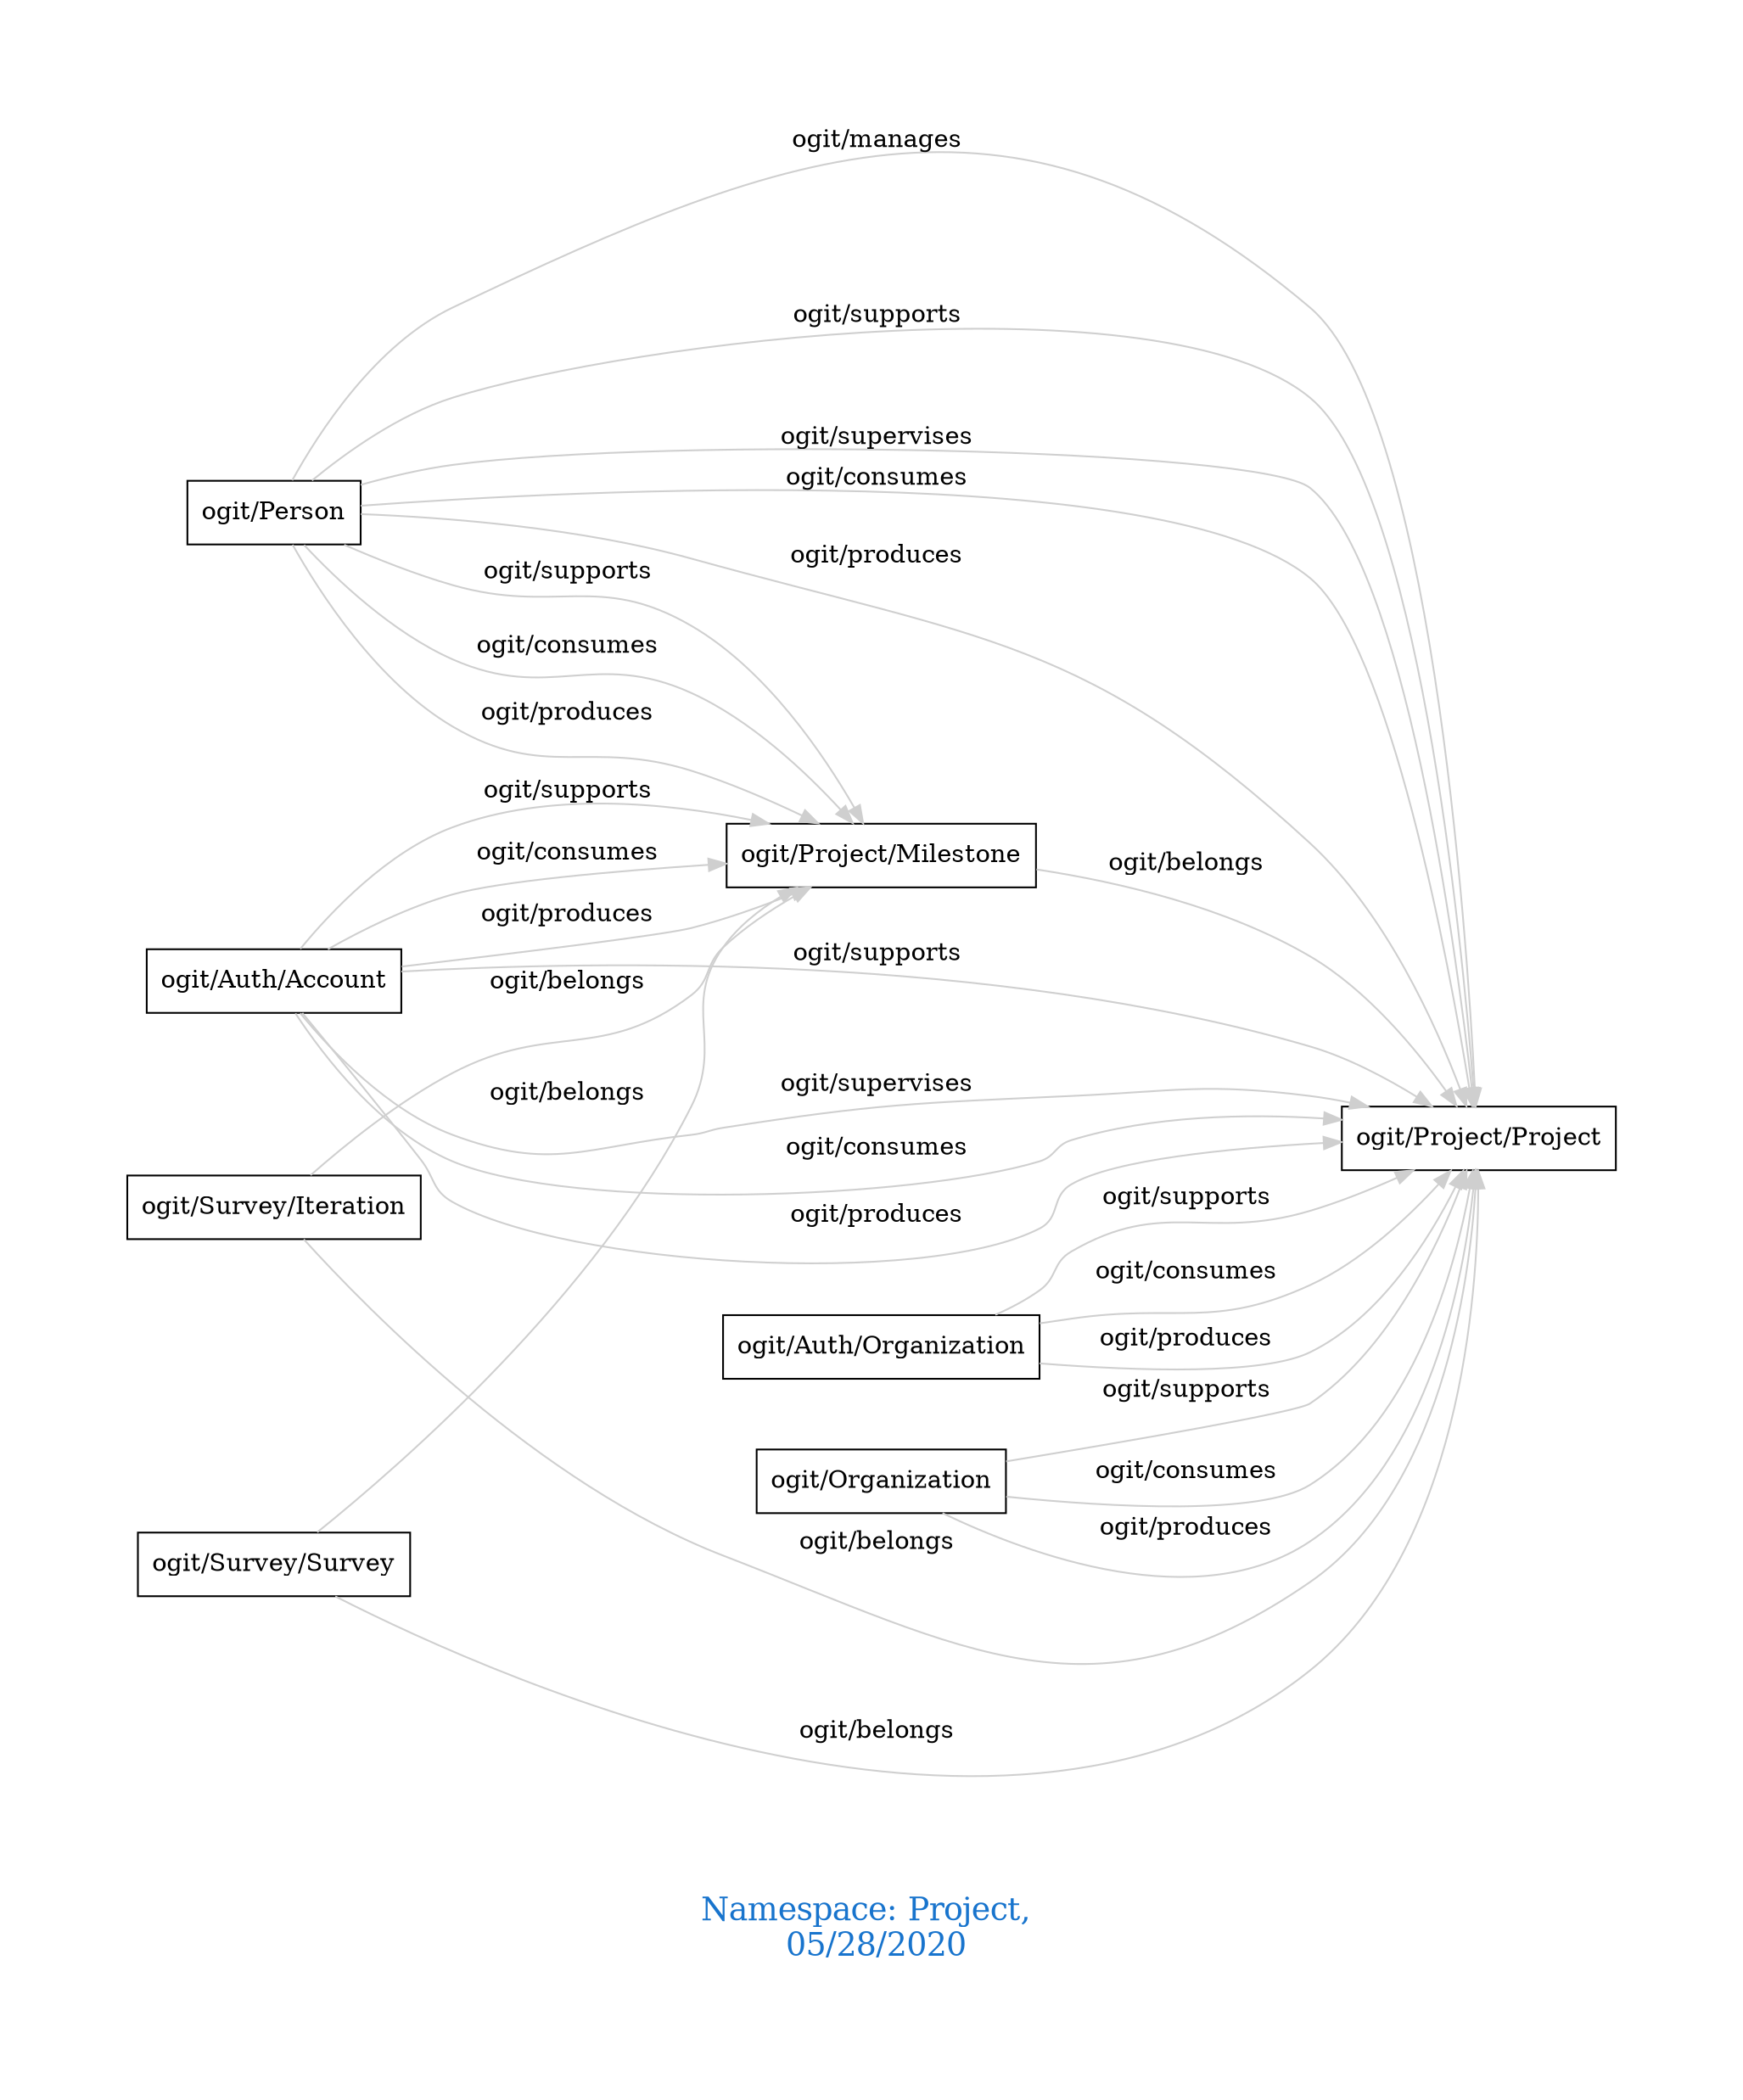 digraph OGIT_ontology {
 graph [ rankdir= LR,pad=1 
fontsize = 18,
fontcolor= dodgerblue3,label = "\n\n\nNamespace: Project, \n 05/28/2020"];
node[shape=polygon];
edge [  color="gray81"];

   "ogit/Person" -> "ogit/Project/Project" [label="   ogit/manages    "];
   "ogit/Auth/Account" -> "ogit/Project/Milestone" [label="   ogit/supports    "];
   "ogit/Auth/Account" -> "ogit/Project/Project" [label="   ogit/supports    "];
   "ogit/Auth/Organization" -> "ogit/Project/Project" [label="   ogit/supports    "];
   "ogit/Organization" -> "ogit/Project/Project" [label="   ogit/supports    "];
   "ogit/Person" -> "ogit/Project/Milestone" [label="   ogit/supports    "];
   "ogit/Person" -> "ogit/Project/Project" [label="   ogit/supports    "];
   "ogit/Auth/Account" -> "ogit/Project/Project" [label="   ogit/supervises    "];
   "ogit/Person" -> "ogit/Project/Project" [label="   ogit/supervises    "];
   "ogit/Auth/Account" -> "ogit/Project/Milestone" [label="   ogit/consumes    "];
   "ogit/Auth/Account" -> "ogit/Project/Project" [label="   ogit/consumes    "];
   "ogit/Auth/Organization" -> "ogit/Project/Project" [label="   ogit/consumes    "];
   "ogit/Organization" -> "ogit/Project/Project" [label="   ogit/consumes    "];
   "ogit/Person" -> "ogit/Project/Milestone" [label="   ogit/consumes    "];
   "ogit/Person" -> "ogit/Project/Project" [label="   ogit/consumes    "];
   "ogit/Auth/Account" -> "ogit/Project/Milestone" [label="   ogit/produces    "];
   "ogit/Auth/Account" -> "ogit/Project/Project" [label="   ogit/produces    "];
   "ogit/Auth/Organization" -> "ogit/Project/Project" [label="   ogit/produces    "];
   "ogit/Organization" -> "ogit/Project/Project" [label="   ogit/produces    "];
   "ogit/Person" -> "ogit/Project/Milestone" [label="   ogit/produces    "];
   "ogit/Person" -> "ogit/Project/Project" [label="   ogit/produces    "];
   "ogit/Project/Milestone" -> "ogit/Project/Project" [label="   ogit/belongs    "];
   "ogit/Survey/Iteration" -> "ogit/Project/Milestone" [label="   ogit/belongs    "];
   "ogit/Survey/Iteration" -> "ogit/Project/Project" [label="   ogit/belongs    "];
   "ogit/Survey/Survey" -> "ogit/Project/Milestone" [label="   ogit/belongs    "];
   "ogit/Survey/Survey" -> "ogit/Project/Project" [label="   ogit/belongs    "];
}
